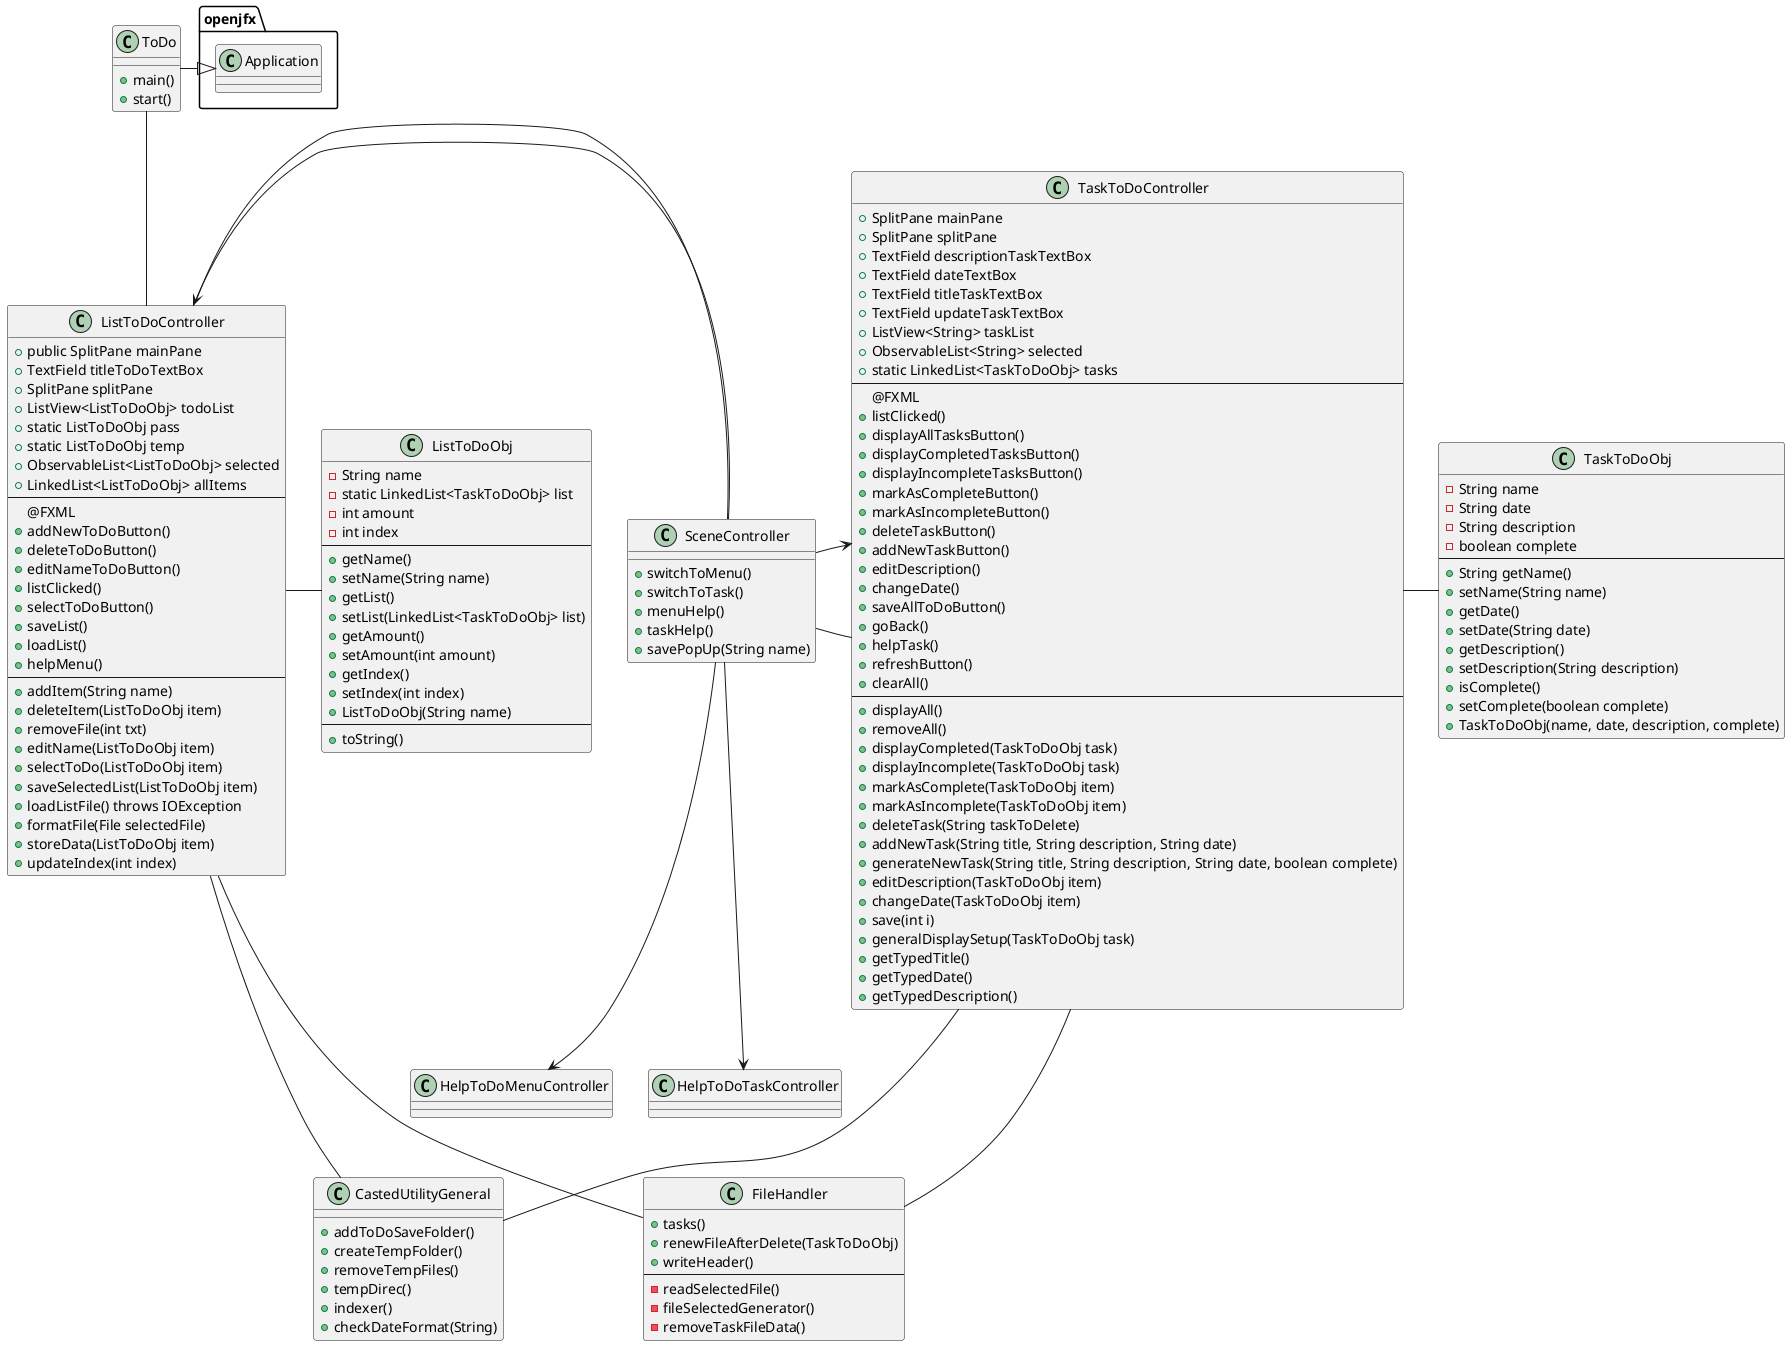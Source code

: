 @startuml

class ToDo {
    + main()
    + start()
}

class CastedUtilityGeneral {
    + addToDoSaveFolder()
    + createTempFolder()
    + removeTempFiles()
    + tempDirec()
    + indexer()
    + checkDateFormat(String)
}

class FileHandler {
    + tasks()
    + renewFileAfterDelete(TaskToDoObj)
    + writeHeader()
    --
    - readSelectedFile()
    - fileSelectedGenerator()
    - removeTaskFileData()
}

class HelpToDoMenuController {
}

class HelpToDoTaskController {
}

class ListToDoController {
    + public SplitPane mainPane
    + TextField titleToDoTextBox
    + SplitPane splitPane
    + ListView<ListToDoObj> todoList
    + static ListToDoObj pass
    + static ListToDoObj temp
    + ObservableList<ListToDoObj> selected
    + LinkedList<ListToDoObj> allItems
    --
    @FXML
    + addNewToDoButton()
    + deleteToDoButton()
    + editNameToDoButton()
    + listClicked()
    + selectToDoButton()
    + saveList()
    + loadList()
    + helpMenu()
    --
    + addItem(String name)
    + deleteItem(ListToDoObj item)
    + removeFile(int txt)
    + editName(ListToDoObj item)
    + selectToDo(ListToDoObj item)
    + saveSelectedList(ListToDoObj item)
    + loadListFile() throws IOException
    + formatFile(File selectedFile)
    + storeData(ListToDoObj item)
    + updateIndex(int index)
}

class ListToDoObj {
    - String name
    - static LinkedList<TaskToDoObj> list
    - int amount
    - int index
    --
    + getName()
    + setName(String name)
    + getList()
    + setList(LinkedList<TaskToDoObj> list)
    + getAmount()
    + setAmount(int amount)
    + getIndex()
    + setIndex(int index)
    + ListToDoObj(String name)
    --
    + toString()
}

class SceneController {
    + switchToMenu()
    + switchToTask()
    + menuHelp()
    + taskHelp()
    + savePopUp(String name)
}

class TaskToDoController {
    + SplitPane mainPane
    + SplitPane splitPane
    + TextField descriptionTaskTextBox
    + TextField dateTextBox
    + TextField titleTaskTextBox
    + TextField updateTaskTextBox
    + ListView<String> taskList
    + ObservableList<String> selected
    + static LinkedList<TaskToDoObj> tasks
    --
    @FXML
    + listClicked()
    + displayAllTasksButton()
    + displayCompletedTasksButton()
    + displayIncompleteTasksButton()
    + markAsCompleteButton()
    + markAsIncompleteButton()
    + deleteTaskButton()
    + addNewTaskButton()
    + editDescription()
    + changeDate()
    + saveAllToDoButton()
    + goBack()
    + helpTask()
    + refreshButton()
    + clearAll()
    --
    + displayAll()
    + removeAll()
    + displayCompleted(TaskToDoObj task)
    + displayIncomplete(TaskToDoObj task)
    + markAsComplete(TaskToDoObj item)
    + markAsIncomplete(TaskToDoObj item)
    + deleteTask(String taskToDelete)
    + addNewTask(String title, String description, String date)
    + generateNewTask(String title, String description, String date, boolean complete)
    + editDescription(TaskToDoObj item)
    + changeDate(TaskToDoObj item)
    + save(int i)
    + generalDisplaySetup(TaskToDoObj task)
    + getTypedTitle()
    + getTypedDate()
    + getTypedDescription()
}

class TaskToDoObj {
    - String name
    - String date
    - String description
    - boolean complete
    --
    + String getName()
    + setName(String name)
    + getDate()
    + setDate(String date)
    + getDescription()
    + setDescription(String description)
    + isComplete()
    + setComplete(boolean complete)
    + TaskToDoObj(name, date, description, complete)
}

ToDo -|> openjfx.Application

ToDo -- ListToDoController
ListToDoController --- FileHandler
ListToDoController --- CastedUtilityGeneral
ListToDoController - ListToDoObj

TaskToDoController --- FileHandler
TaskToDoController --- CastedUtilityGeneral
TaskToDoController - TaskToDoObj

ListToDoController - SceneController
TaskToDoController - SceneController

SceneController --> ListToDoController
SceneController --> TaskToDoController
SceneController --> HelpToDoMenuController
SceneController --> HelpToDoTaskController

@enduml